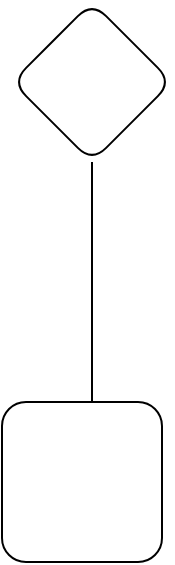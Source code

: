 <mxfile version="20.0.4" type="github">
  <diagram id="_FlJwcwKFU-QDIxlJ7v9" name="Page-1">
    <mxGraphModel dx="1038" dy="598" grid="1" gridSize="10" guides="1" tooltips="1" connect="1" arrows="1" fold="1" page="1" pageScale="1" pageWidth="850" pageHeight="1100" math="0" shadow="0">
      <root>
        <mxCell id="0" />
        <mxCell id="1" parent="0" />
        <mxCell id="RxQqcTZQ74SHKcJTIei2-1" value="" style="whiteSpace=wrap;html=1;aspect=fixed;rounded=1;sketch=0;" vertex="1" parent="1">
          <mxGeometry x="380" y="240" width="80" height="80" as="geometry" />
        </mxCell>
        <mxCell id="RxQqcTZQ74SHKcJTIei2-2" value="" style="endArrow=none;html=1;rounded=1;sketch=0;curved=1;" edge="1" parent="1" target="RxQqcTZQ74SHKcJTIei2-3">
          <mxGeometry width="50" height="50" relative="1" as="geometry">
            <mxPoint x="425" y="240" as="sourcePoint" />
            <mxPoint x="420" y="120" as="targetPoint" />
          </mxGeometry>
        </mxCell>
        <mxCell id="RxQqcTZQ74SHKcJTIei2-3" value="" style="rhombus;whiteSpace=wrap;html=1;rounded=1;sketch=0;" vertex="1" parent="1">
          <mxGeometry x="385" y="40" width="80" height="80" as="geometry" />
        </mxCell>
      </root>
    </mxGraphModel>
  </diagram>
</mxfile>
